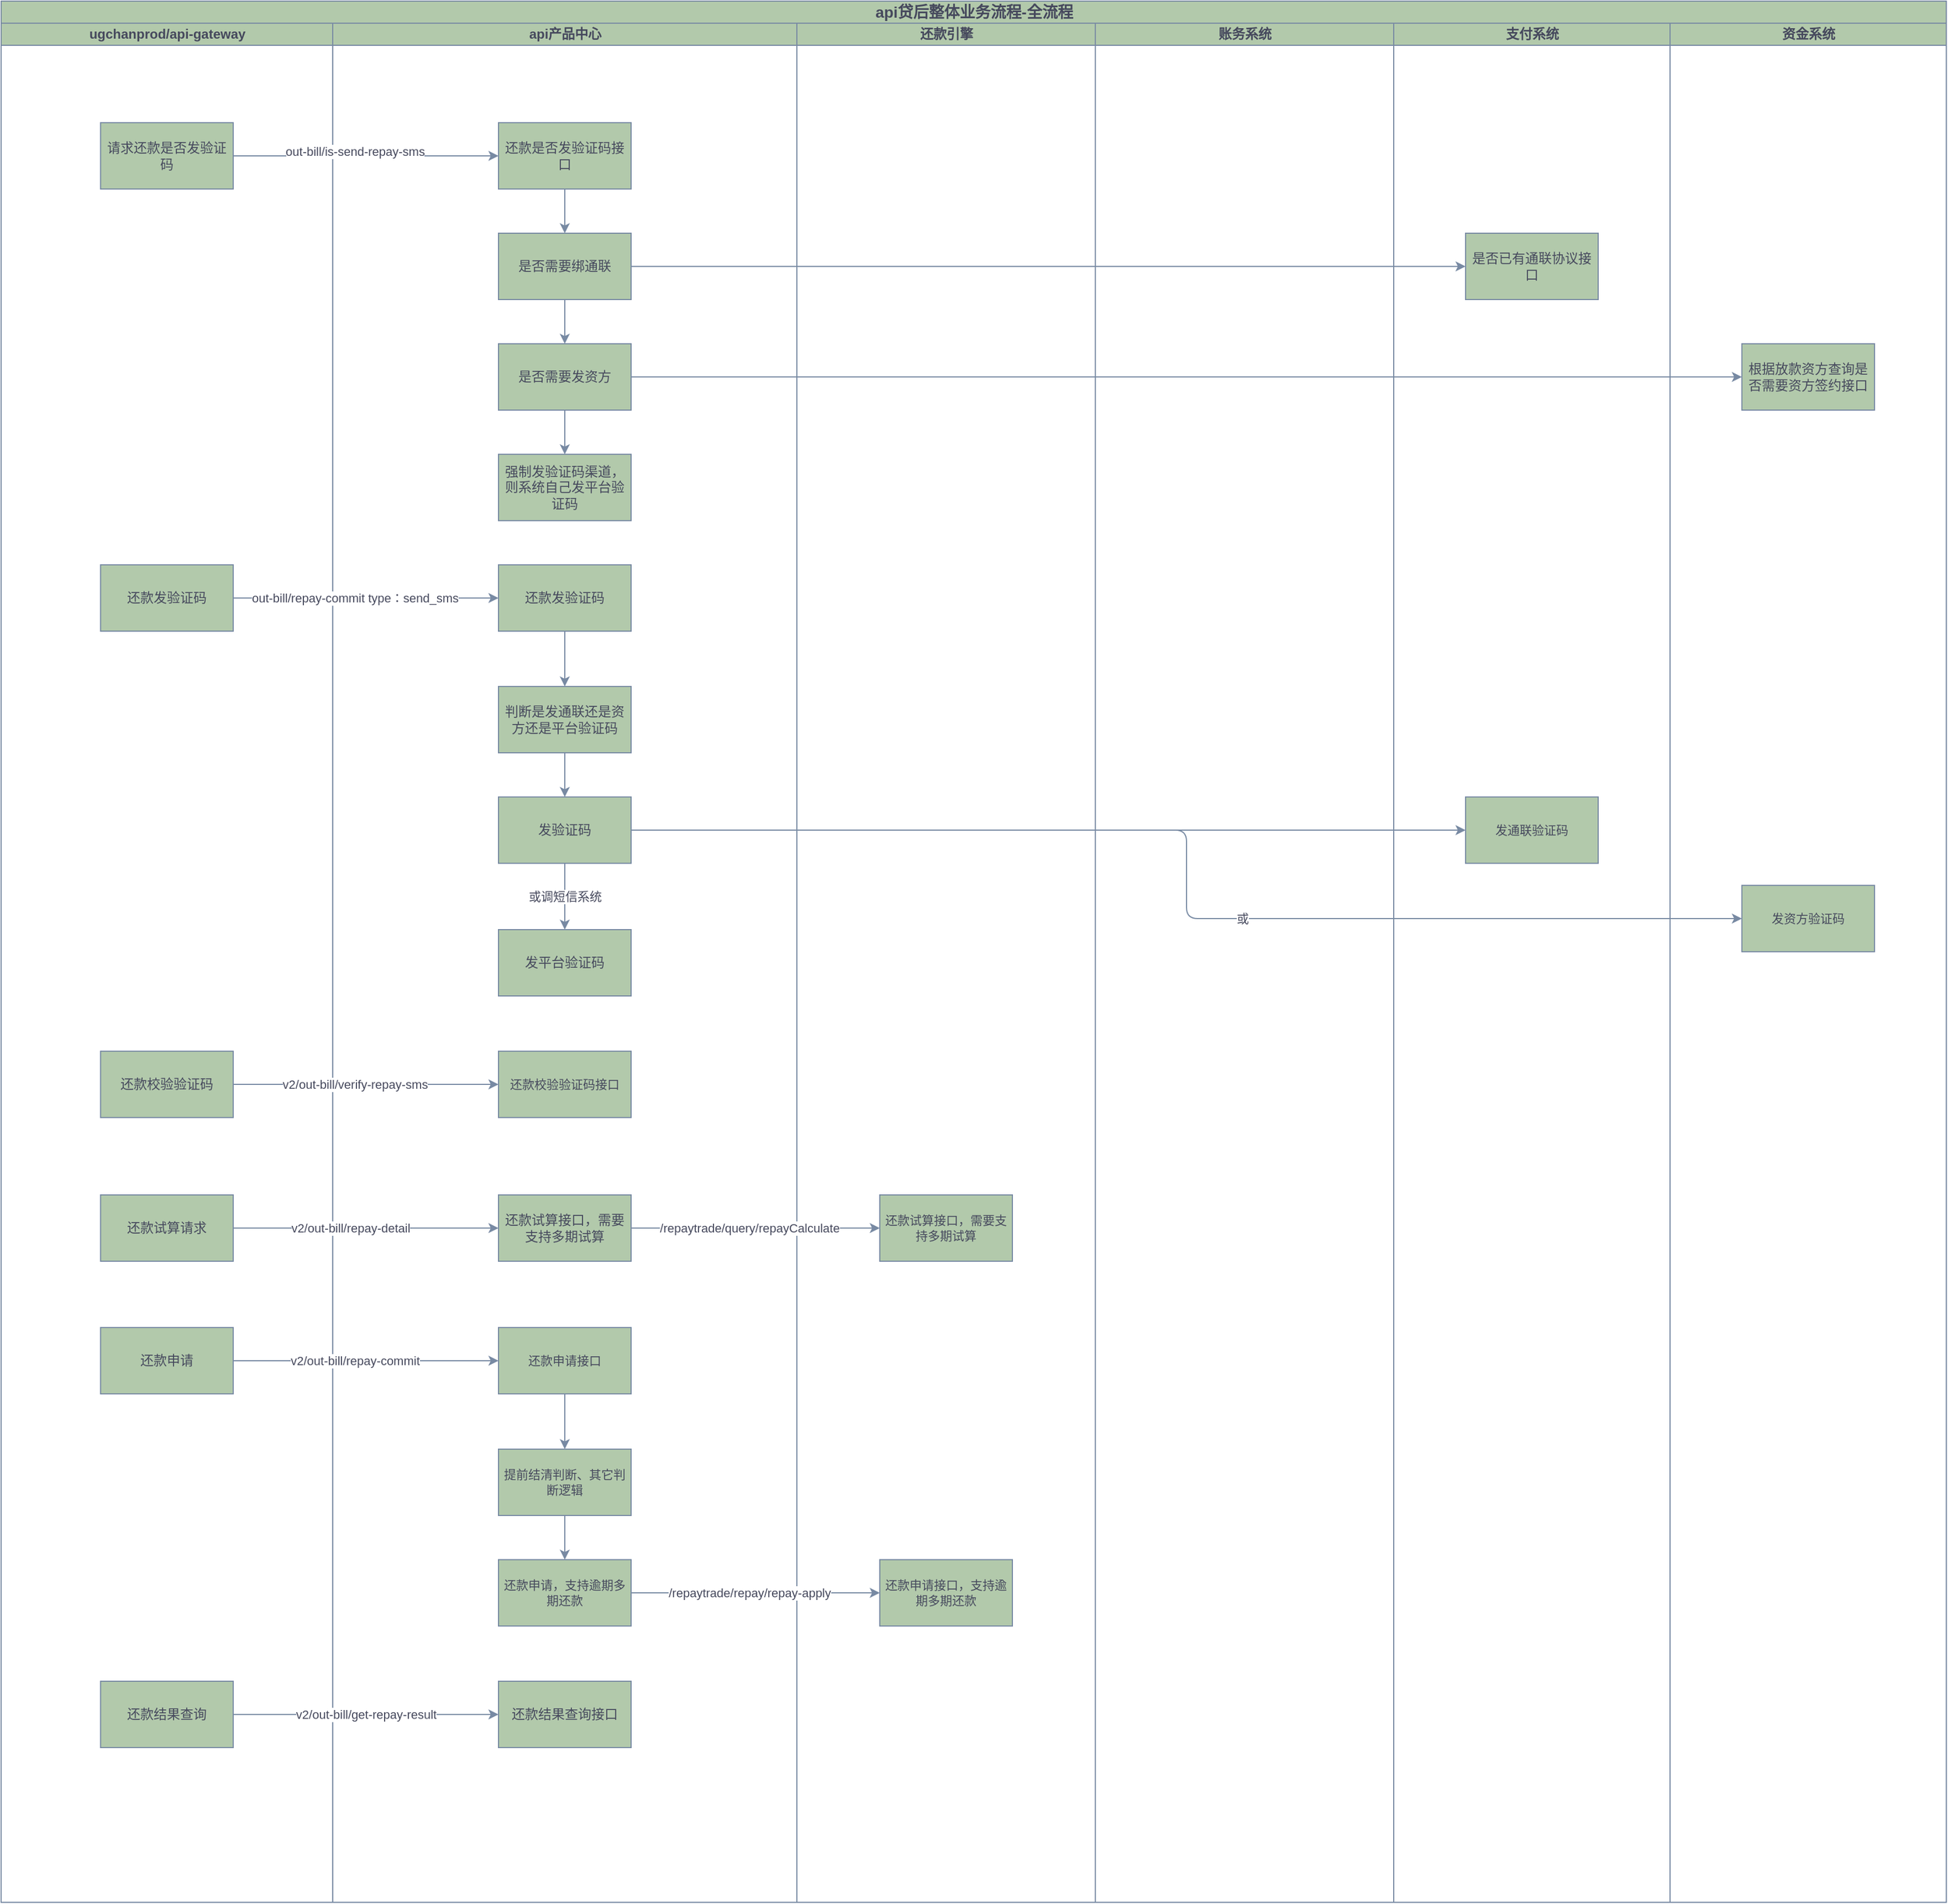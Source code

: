 <mxfile version="24.6.4" type="github">
  <diagram id="prtHgNgQTEPvFCAcTncT" name="Page-1">
    <mxGraphModel dx="1803" dy="1094" grid="1" gridSize="10" guides="1" tooltips="1" connect="1" arrows="1" fold="1" page="1" pageScale="1" pageWidth="827" pageHeight="1169" math="0" shadow="0">
      <root>
        <mxCell id="0" />
        <mxCell id="1" parent="0" />
        <mxCell id="-heLOFPa16gDdDhZMKge-1" value="&lt;font style=&quot;font-size: 14px;&quot;&gt;api贷后整体业务流程-全流程&lt;/font&gt;" style="swimlane;childLayout=stackLayout;resizeParent=1;resizeParentMax=0;startSize=20;html=1;labelBackgroundColor=none;fillColor=#B2C9AB;strokeColor=#788AA3;fontColor=#46495D;" vertex="1" parent="1">
          <mxGeometry x="150" y="130" width="1760" height="1720" as="geometry" />
        </mxCell>
        <mxCell id="-heLOFPa16gDdDhZMKge-2" value="ugchanprod/api-gateway" style="swimlane;startSize=20;html=1;labelBackgroundColor=none;fillColor=#B2C9AB;strokeColor=#788AA3;fontColor=#46495D;" vertex="1" parent="-heLOFPa16gDdDhZMKge-1">
          <mxGeometry y="20" width="300" height="1700" as="geometry" />
        </mxCell>
        <mxCell id="-heLOFPa16gDdDhZMKge-8" value="请求还款是否发验证码" style="rounded=0;whiteSpace=wrap;html=1;strokeColor=#788AA3;fontColor=#46495D;fillColor=#B2C9AB;" vertex="1" parent="-heLOFPa16gDdDhZMKge-2">
          <mxGeometry x="90" y="90" width="120" height="60" as="geometry" />
        </mxCell>
        <mxCell id="-heLOFPa16gDdDhZMKge-41" value="还款校验验证码" style="rounded=0;whiteSpace=wrap;html=1;strokeColor=#788AA3;fontColor=#46495D;fillColor=#B2C9AB;" vertex="1" parent="-heLOFPa16gDdDhZMKge-2">
          <mxGeometry x="90" y="930" width="120" height="60" as="geometry" />
        </mxCell>
        <mxCell id="-heLOFPa16gDdDhZMKge-57" value="还款试算请求" style="rounded=0;whiteSpace=wrap;html=1;strokeColor=#788AA3;fontColor=#46495D;fillColor=#B2C9AB;" vertex="1" parent="-heLOFPa16gDdDhZMKge-2">
          <mxGeometry x="90" y="1060" width="120" height="60" as="geometry" />
        </mxCell>
        <mxCell id="-heLOFPa16gDdDhZMKge-68" value="还款结果查询" style="rounded=0;whiteSpace=wrap;html=1;strokeColor=#788AA3;fontColor=#46495D;fillColor=#B2C9AB;" vertex="1" parent="-heLOFPa16gDdDhZMKge-2">
          <mxGeometry x="90" y="1500" width="120" height="60" as="geometry" />
        </mxCell>
        <mxCell id="-heLOFPa16gDdDhZMKge-3" value="api产品中心" style="swimlane;startSize=20;html=1;labelBackgroundColor=none;fillColor=#B2C9AB;strokeColor=#788AA3;fontColor=#46495D;" vertex="1" parent="-heLOFPa16gDdDhZMKge-1">
          <mxGeometry x="300" y="20" width="420" height="1700" as="geometry" />
        </mxCell>
        <mxCell id="-heLOFPa16gDdDhZMKge-12" value="" style="edgeStyle=orthogonalEdgeStyle;rounded=0;orthogonalLoop=1;jettySize=auto;html=1;strokeColor=#788AA3;fontColor=#46495D;fillColor=#B2C9AB;" edge="1" parent="-heLOFPa16gDdDhZMKge-3" source="-heLOFPa16gDdDhZMKge-9" target="-heLOFPa16gDdDhZMKge-11">
          <mxGeometry relative="1" as="geometry" />
        </mxCell>
        <mxCell id="-heLOFPa16gDdDhZMKge-9" value="还款是否发验证码接口" style="rounded=0;whiteSpace=wrap;html=1;strokeColor=#788AA3;fontColor=#46495D;fillColor=#B2C9AB;" vertex="1" parent="-heLOFPa16gDdDhZMKge-3">
          <mxGeometry x="150" y="90" width="120" height="60" as="geometry" />
        </mxCell>
        <mxCell id="-heLOFPa16gDdDhZMKge-14" value="" style="edgeStyle=orthogonalEdgeStyle;rounded=0;orthogonalLoop=1;jettySize=auto;html=1;strokeColor=#788AA3;fontColor=#46495D;fillColor=#B2C9AB;" edge="1" parent="-heLOFPa16gDdDhZMKge-3" source="-heLOFPa16gDdDhZMKge-11" target="-heLOFPa16gDdDhZMKge-13">
          <mxGeometry relative="1" as="geometry" />
        </mxCell>
        <mxCell id="-heLOFPa16gDdDhZMKge-11" value="是否需要绑通联" style="rounded=0;whiteSpace=wrap;html=1;strokeColor=#788AA3;fontColor=#46495D;fillColor=#B2C9AB;" vertex="1" parent="-heLOFPa16gDdDhZMKge-3">
          <mxGeometry x="150" y="190" width="120" height="60" as="geometry" />
        </mxCell>
        <mxCell id="-heLOFPa16gDdDhZMKge-20" value="" style="edgeStyle=orthogonalEdgeStyle;rounded=0;orthogonalLoop=1;jettySize=auto;html=1;strokeColor=#788AA3;fontColor=#46495D;fillColor=#B2C9AB;" edge="1" parent="-heLOFPa16gDdDhZMKge-3" source="-heLOFPa16gDdDhZMKge-13" target="-heLOFPa16gDdDhZMKge-19">
          <mxGeometry relative="1" as="geometry" />
        </mxCell>
        <mxCell id="-heLOFPa16gDdDhZMKge-13" value="是否需要发资方" style="rounded=0;whiteSpace=wrap;html=1;strokeColor=#788AA3;fontColor=#46495D;fillColor=#B2C9AB;" vertex="1" parent="-heLOFPa16gDdDhZMKge-3">
          <mxGeometry x="150" y="290" width="120" height="60" as="geometry" />
        </mxCell>
        <mxCell id="-heLOFPa16gDdDhZMKge-19" value="强制发验证码渠道，则系统自己发平台验证码" style="rounded=0;whiteSpace=wrap;html=1;strokeColor=#788AA3;fontColor=#46495D;fillColor=#B2C9AB;" vertex="1" parent="-heLOFPa16gDdDhZMKge-3">
          <mxGeometry x="150" y="390" width="120" height="60" as="geometry" />
        </mxCell>
        <mxCell id="-heLOFPa16gDdDhZMKge-21" value="还款发验证码" style="rounded=0;whiteSpace=wrap;html=1;strokeColor=#788AA3;fontColor=#46495D;fillColor=#B2C9AB;" vertex="1" parent="-heLOFPa16gDdDhZMKge-3">
          <mxGeometry x="-210" y="490" width="120" height="60" as="geometry" />
        </mxCell>
        <mxCell id="-heLOFPa16gDdDhZMKge-28" value="" style="edgeStyle=orthogonalEdgeStyle;shape=connector;curved=0;rounded=1;orthogonalLoop=1;jettySize=auto;html=1;strokeColor=#788AA3;strokeWidth=1;align=center;verticalAlign=middle;fontFamily=Helvetica;fontSize=11;fontColor=#46495D;labelBackgroundColor=default;endArrow=classic;fillColor=#B2C9AB;" edge="1" parent="-heLOFPa16gDdDhZMKge-3" source="-heLOFPa16gDdDhZMKge-25" target="-heLOFPa16gDdDhZMKge-27">
          <mxGeometry relative="1" as="geometry" />
        </mxCell>
        <mxCell id="-heLOFPa16gDdDhZMKge-25" value="还款发验证码" style="rounded=0;whiteSpace=wrap;html=1;strokeColor=#788AA3;fontColor=#46495D;fillColor=#B2C9AB;" vertex="1" parent="-heLOFPa16gDdDhZMKge-3">
          <mxGeometry x="150" y="490" width="120" height="60" as="geometry" />
        </mxCell>
        <mxCell id="-heLOFPa16gDdDhZMKge-30" value="" style="edgeStyle=orthogonalEdgeStyle;shape=connector;curved=0;rounded=1;orthogonalLoop=1;jettySize=auto;html=1;strokeColor=#788AA3;strokeWidth=1;align=center;verticalAlign=middle;fontFamily=Helvetica;fontSize=11;fontColor=#46495D;labelBackgroundColor=default;endArrow=classic;fillColor=#B2C9AB;" edge="1" parent="-heLOFPa16gDdDhZMKge-3" source="-heLOFPa16gDdDhZMKge-27" target="-heLOFPa16gDdDhZMKge-29">
          <mxGeometry relative="1" as="geometry" />
        </mxCell>
        <mxCell id="-heLOFPa16gDdDhZMKge-27" value="判断是发通联还是资方还是平台验证码" style="rounded=0;whiteSpace=wrap;html=1;strokeColor=#788AA3;fontColor=#46495D;fillColor=#B2C9AB;" vertex="1" parent="-heLOFPa16gDdDhZMKge-3">
          <mxGeometry x="150" y="600" width="120" height="60" as="geometry" />
        </mxCell>
        <mxCell id="-heLOFPa16gDdDhZMKge-40" value="或调短信系统" style="edgeStyle=orthogonalEdgeStyle;shape=connector;curved=0;rounded=1;orthogonalLoop=1;jettySize=auto;html=1;strokeColor=#788AA3;strokeWidth=1;align=center;verticalAlign=middle;fontFamily=Helvetica;fontSize=11;fontColor=#46495D;labelBackgroundColor=default;endArrow=classic;fillColor=#B2C9AB;" edge="1" parent="-heLOFPa16gDdDhZMKge-3" source="-heLOFPa16gDdDhZMKge-29" target="-heLOFPa16gDdDhZMKge-39">
          <mxGeometry relative="1" as="geometry" />
        </mxCell>
        <mxCell id="-heLOFPa16gDdDhZMKge-29" value="发验证码" style="rounded=0;whiteSpace=wrap;html=1;strokeColor=#788AA3;fontColor=#46495D;fillColor=#B2C9AB;" vertex="1" parent="-heLOFPa16gDdDhZMKge-3">
          <mxGeometry x="150" y="700" width="120" height="60" as="geometry" />
        </mxCell>
        <mxCell id="-heLOFPa16gDdDhZMKge-26" style="edgeStyle=orthogonalEdgeStyle;rounded=1;orthogonalLoop=1;jettySize=auto;html=1;strokeColor=#788AA3;fontColor=#46495D;fillColor=#B2C9AB;curved=0;strokeWidth=1;" edge="1" parent="-heLOFPa16gDdDhZMKge-3" source="-heLOFPa16gDdDhZMKge-21" target="-heLOFPa16gDdDhZMKge-25">
          <mxGeometry relative="1" as="geometry" />
        </mxCell>
        <mxCell id="-heLOFPa16gDdDhZMKge-31" value="out-bill/repay-commit  type：send_sms" style="edgeLabel;html=1;align=center;verticalAlign=middle;resizable=0;points=[];strokeColor=#788AA3;fontFamily=Helvetica;fontSize=11;fontColor=#46495D;labelBackgroundColor=default;fillColor=#B2C9AB;" vertex="1" connectable="0" parent="-heLOFPa16gDdDhZMKge-26">
          <mxGeometry x="-0.333" y="-1" relative="1" as="geometry">
            <mxPoint x="30" y="-1" as="offset" />
          </mxGeometry>
        </mxCell>
        <mxCell id="-heLOFPa16gDdDhZMKge-39" value="发平台验证码" style="rounded=0;whiteSpace=wrap;html=1;strokeColor=#788AA3;fontColor=#46495D;fillColor=#B2C9AB;" vertex="1" parent="-heLOFPa16gDdDhZMKge-3">
          <mxGeometry x="150" y="820" width="120" height="60" as="geometry" />
        </mxCell>
        <mxCell id="-heLOFPa16gDdDhZMKge-42" value="还款校验验证码接口" style="rounded=0;whiteSpace=wrap;html=1;strokeColor=#788AA3;fontColor=#46495D;fillColor=#B2C9AB;fontFamily=Helvetica;fontSize=11;labelBackgroundColor=none;" vertex="1" parent="-heLOFPa16gDdDhZMKge-3">
          <mxGeometry x="150" y="930" width="120" height="60" as="geometry" />
        </mxCell>
        <mxCell id="-heLOFPa16gDdDhZMKge-45" value="还款申请" style="rounded=0;whiteSpace=wrap;html=1;strokeColor=#788AA3;fontColor=#46495D;fillColor=#B2C9AB;" vertex="1" parent="-heLOFPa16gDdDhZMKge-3">
          <mxGeometry x="-210" y="1180" width="120" height="60" as="geometry" />
        </mxCell>
        <mxCell id="-heLOFPa16gDdDhZMKge-52" value="" style="edgeStyle=orthogonalEdgeStyle;shape=connector;curved=0;rounded=1;orthogonalLoop=1;jettySize=auto;html=1;strokeColor=#788AA3;strokeWidth=1;align=center;verticalAlign=middle;fontFamily=Helvetica;fontSize=11;fontColor=#46495D;labelBackgroundColor=default;endArrow=classic;fillColor=#B2C9AB;" edge="1" parent="-heLOFPa16gDdDhZMKge-3" source="-heLOFPa16gDdDhZMKge-46" target="-heLOFPa16gDdDhZMKge-51">
          <mxGeometry relative="1" as="geometry" />
        </mxCell>
        <mxCell id="-heLOFPa16gDdDhZMKge-46" value="还款申请接口" style="rounded=0;whiteSpace=wrap;html=1;strokeColor=#788AA3;fontColor=#46495D;fillColor=#B2C9AB;fontFamily=Helvetica;fontSize=11;labelBackgroundColor=none;" vertex="1" parent="-heLOFPa16gDdDhZMKge-3">
          <mxGeometry x="150" y="1180" width="120" height="60" as="geometry" />
        </mxCell>
        <mxCell id="-heLOFPa16gDdDhZMKge-54" value="" style="edgeStyle=orthogonalEdgeStyle;shape=connector;curved=0;rounded=1;orthogonalLoop=1;jettySize=auto;html=1;strokeColor=#788AA3;strokeWidth=1;align=center;verticalAlign=middle;fontFamily=Helvetica;fontSize=11;fontColor=#46495D;labelBackgroundColor=default;endArrow=classic;fillColor=#B2C9AB;" edge="1" parent="-heLOFPa16gDdDhZMKge-3" source="-heLOFPa16gDdDhZMKge-51" target="-heLOFPa16gDdDhZMKge-53">
          <mxGeometry relative="1" as="geometry" />
        </mxCell>
        <mxCell id="-heLOFPa16gDdDhZMKge-51" value="提前结清判断、其它判断逻辑" style="rounded=0;whiteSpace=wrap;html=1;strokeColor=#788AA3;fontColor=#46495D;fillColor=#B2C9AB;fontFamily=Helvetica;fontSize=11;labelBackgroundColor=none;" vertex="1" parent="-heLOFPa16gDdDhZMKge-3">
          <mxGeometry x="150" y="1290" width="120" height="60" as="geometry" />
        </mxCell>
        <mxCell id="-heLOFPa16gDdDhZMKge-53" value="还款申请，支持逾期多期还款" style="rounded=0;whiteSpace=wrap;html=1;strokeColor=#788AA3;fontColor=#46495D;fillColor=#B2C9AB;fontFamily=Helvetica;fontSize=11;labelBackgroundColor=none;" vertex="1" parent="-heLOFPa16gDdDhZMKge-3">
          <mxGeometry x="150" y="1390" width="120" height="60" as="geometry" />
        </mxCell>
        <mxCell id="-heLOFPa16gDdDhZMKge-47" style="edgeStyle=orthogonalEdgeStyle;shape=connector;curved=0;rounded=1;orthogonalLoop=1;jettySize=auto;html=1;strokeColor=#788AA3;strokeWidth=1;align=center;verticalAlign=middle;fontFamily=Helvetica;fontSize=11;fontColor=#46495D;labelBackgroundColor=default;endArrow=classic;fillColor=#B2C9AB;" edge="1" parent="-heLOFPa16gDdDhZMKge-3" source="-heLOFPa16gDdDhZMKge-45" target="-heLOFPa16gDdDhZMKge-46">
          <mxGeometry relative="1" as="geometry" />
        </mxCell>
        <mxCell id="-heLOFPa16gDdDhZMKge-48" value="v2/out-bill/repay-commit" style="edgeLabel;html=1;align=center;verticalAlign=middle;resizable=0;points=[];strokeColor=#788AA3;fontFamily=Helvetica;fontSize=11;fontColor=#46495D;labelBackgroundColor=default;fillColor=#B2C9AB;" vertex="1" connectable="0" parent="-heLOFPa16gDdDhZMKge-47">
          <mxGeometry x="-0.308" y="-1" relative="1" as="geometry">
            <mxPoint x="27" y="-1" as="offset" />
          </mxGeometry>
        </mxCell>
        <mxCell id="-heLOFPa16gDdDhZMKge-60" value="还款试算接口，需要支持多期试算" style="rounded=0;whiteSpace=wrap;html=1;strokeColor=#788AA3;fontColor=#46495D;fillColor=#B2C9AB;" vertex="1" parent="-heLOFPa16gDdDhZMKge-3">
          <mxGeometry x="150" y="1060" width="120" height="60" as="geometry" />
        </mxCell>
        <mxCell id="-heLOFPa16gDdDhZMKge-69" value="还款结果查询接口" style="rounded=0;whiteSpace=wrap;html=1;strokeColor=#788AA3;fontColor=#46495D;fillColor=#B2C9AB;" vertex="1" parent="-heLOFPa16gDdDhZMKge-3">
          <mxGeometry x="150" y="1500" width="120" height="60" as="geometry" />
        </mxCell>
        <mxCell id="-heLOFPa16gDdDhZMKge-4" value="还款引擎" style="swimlane;startSize=20;html=1;labelBackgroundColor=none;fillColor=#B2C9AB;strokeColor=#788AA3;fontColor=#46495D;" vertex="1" parent="-heLOFPa16gDdDhZMKge-1">
          <mxGeometry x="720" y="20" width="270" height="1700" as="geometry" />
        </mxCell>
        <mxCell id="-heLOFPa16gDdDhZMKge-49" value="还款申请接口，支持逾期多期还款" style="rounded=0;whiteSpace=wrap;html=1;strokeColor=#788AA3;fontColor=#46495D;fillColor=#B2C9AB;fontFamily=Helvetica;fontSize=11;labelBackgroundColor=none;" vertex="1" parent="-heLOFPa16gDdDhZMKge-4">
          <mxGeometry x="75" y="1390" width="120" height="60" as="geometry" />
        </mxCell>
        <mxCell id="-heLOFPa16gDdDhZMKge-63" value="还款试算接口，需要支持多期试算" style="rounded=0;whiteSpace=wrap;html=1;strokeColor=#788AA3;fontColor=#46495D;fillColor=#B2C9AB;fontFamily=Helvetica;fontSize=11;labelBackgroundColor=none;" vertex="1" parent="-heLOFPa16gDdDhZMKge-4">
          <mxGeometry x="75" y="1060" width="120" height="60" as="geometry" />
        </mxCell>
        <mxCell id="-heLOFPa16gDdDhZMKge-5" value="账务系统" style="swimlane;startSize=20;html=1;labelBackgroundColor=none;fillColor=#B2C9AB;strokeColor=#788AA3;fontColor=#46495D;" vertex="1" parent="-heLOFPa16gDdDhZMKge-1">
          <mxGeometry x="990" y="20" width="270" height="1700" as="geometry" />
        </mxCell>
        <mxCell id="-heLOFPa16gDdDhZMKge-6" value="支付系统" style="swimlane;startSize=20;html=1;labelBackgroundColor=none;fillColor=#B2C9AB;strokeColor=#788AA3;fontColor=#46495D;" vertex="1" parent="-heLOFPa16gDdDhZMKge-1">
          <mxGeometry x="1260" y="20" width="250" height="1700" as="geometry" />
        </mxCell>
        <mxCell id="-heLOFPa16gDdDhZMKge-15" value="是否已有通联协议接口" style="rounded=0;whiteSpace=wrap;html=1;strokeColor=#788AA3;fontColor=#46495D;fillColor=#B2C9AB;" vertex="1" parent="-heLOFPa16gDdDhZMKge-6">
          <mxGeometry x="65" y="190" width="120" height="60" as="geometry" />
        </mxCell>
        <mxCell id="-heLOFPa16gDdDhZMKge-32" value="发通联验证码" style="rounded=0;whiteSpace=wrap;html=1;strokeColor=#788AA3;fontColor=#46495D;fillColor=#B2C9AB;fontFamily=Helvetica;fontSize=11;labelBackgroundColor=none;" vertex="1" parent="-heLOFPa16gDdDhZMKge-6">
          <mxGeometry x="65" y="700" width="120" height="60" as="geometry" />
        </mxCell>
        <mxCell id="-heLOFPa16gDdDhZMKge-7" value="资金系统" style="swimlane;startSize=20;html=1;labelBackgroundColor=none;fillColor=#B2C9AB;strokeColor=#788AA3;fontColor=#46495D;" vertex="1" parent="-heLOFPa16gDdDhZMKge-1">
          <mxGeometry x="1510" y="20" width="250" height="1700" as="geometry" />
        </mxCell>
        <mxCell id="-heLOFPa16gDdDhZMKge-17" value="根据放款资方查询是否需要资方签约接口" style="rounded=0;whiteSpace=wrap;html=1;strokeColor=#788AA3;fontColor=#46495D;fillColor=#B2C9AB;" vertex="1" parent="-heLOFPa16gDdDhZMKge-7">
          <mxGeometry x="65" y="290" width="120" height="60" as="geometry" />
        </mxCell>
        <mxCell id="-heLOFPa16gDdDhZMKge-34" value="发资方验证码" style="rounded=0;whiteSpace=wrap;html=1;strokeColor=#788AA3;fontColor=#46495D;fillColor=#B2C9AB;fontFamily=Helvetica;fontSize=11;labelBackgroundColor=none;" vertex="1" parent="-heLOFPa16gDdDhZMKge-7">
          <mxGeometry x="65" y="780" width="120" height="60" as="geometry" />
        </mxCell>
        <mxCell id="-heLOFPa16gDdDhZMKge-10" style="edgeStyle=orthogonalEdgeStyle;rounded=0;orthogonalLoop=1;jettySize=auto;html=1;strokeColor=#788AA3;fontColor=#46495D;fillColor=#B2C9AB;" edge="1" parent="-heLOFPa16gDdDhZMKge-1" source="-heLOFPa16gDdDhZMKge-8" target="-heLOFPa16gDdDhZMKge-9">
          <mxGeometry relative="1" as="geometry" />
        </mxCell>
        <mxCell id="-heLOFPa16gDdDhZMKge-22" value="out-bill/is-send-repay-sms" style="edgeLabel;html=1;align=center;verticalAlign=middle;resizable=0;points=[];strokeColor=#788AA3;fontColor=#46495D;fillColor=#B2C9AB;" vertex="1" connectable="0" parent="-heLOFPa16gDdDhZMKge-10">
          <mxGeometry x="-0.083" y="4" relative="1" as="geometry">
            <mxPoint as="offset" />
          </mxGeometry>
        </mxCell>
        <mxCell id="-heLOFPa16gDdDhZMKge-16" style="edgeStyle=orthogonalEdgeStyle;rounded=0;orthogonalLoop=1;jettySize=auto;html=1;strokeColor=#788AA3;fontColor=#46495D;fillColor=#B2C9AB;" edge="1" parent="-heLOFPa16gDdDhZMKge-1" source="-heLOFPa16gDdDhZMKge-11" target="-heLOFPa16gDdDhZMKge-15">
          <mxGeometry relative="1" as="geometry" />
        </mxCell>
        <mxCell id="-heLOFPa16gDdDhZMKge-18" style="edgeStyle=orthogonalEdgeStyle;rounded=0;orthogonalLoop=1;jettySize=auto;html=1;strokeColor=#788AA3;fontColor=#46495D;fillColor=#B2C9AB;" edge="1" parent="-heLOFPa16gDdDhZMKge-1" source="-heLOFPa16gDdDhZMKge-13" target="-heLOFPa16gDdDhZMKge-17">
          <mxGeometry relative="1" as="geometry" />
        </mxCell>
        <mxCell id="-heLOFPa16gDdDhZMKge-36" style="edgeStyle=orthogonalEdgeStyle;shape=connector;curved=0;rounded=1;orthogonalLoop=1;jettySize=auto;html=1;entryX=0;entryY=0.5;entryDx=0;entryDy=0;strokeColor=#788AA3;strokeWidth=1;align=center;verticalAlign=middle;fontFamily=Helvetica;fontSize=11;fontColor=#46495D;labelBackgroundColor=default;endArrow=classic;fillColor=#B2C9AB;" edge="1" parent="-heLOFPa16gDdDhZMKge-1" source="-heLOFPa16gDdDhZMKge-29" target="-heLOFPa16gDdDhZMKge-32">
          <mxGeometry relative="1" as="geometry" />
        </mxCell>
        <mxCell id="-heLOFPa16gDdDhZMKge-37" style="edgeStyle=orthogonalEdgeStyle;shape=connector;curved=0;rounded=1;orthogonalLoop=1;jettySize=auto;html=1;entryX=0;entryY=0.5;entryDx=0;entryDy=0;strokeColor=#788AA3;strokeWidth=1;align=center;verticalAlign=middle;fontFamily=Helvetica;fontSize=11;fontColor=#46495D;labelBackgroundColor=default;endArrow=classic;fillColor=#B2C9AB;" edge="1" parent="-heLOFPa16gDdDhZMKge-1" source="-heLOFPa16gDdDhZMKge-29" target="-heLOFPa16gDdDhZMKge-34">
          <mxGeometry relative="1" as="geometry" />
        </mxCell>
        <mxCell id="-heLOFPa16gDdDhZMKge-38" value="或" style="edgeLabel;html=1;align=center;verticalAlign=middle;resizable=0;points=[];strokeColor=#788AA3;fontFamily=Helvetica;fontSize=11;fontColor=#46495D;labelBackgroundColor=default;fillColor=#B2C9AB;" vertex="1" connectable="0" parent="-heLOFPa16gDdDhZMKge-37">
          <mxGeometry x="0.167" relative="1" as="geometry">
            <mxPoint as="offset" />
          </mxGeometry>
        </mxCell>
        <mxCell id="-heLOFPa16gDdDhZMKge-43" style="edgeStyle=orthogonalEdgeStyle;shape=connector;curved=0;rounded=1;orthogonalLoop=1;jettySize=auto;html=1;strokeColor=#788AA3;strokeWidth=1;align=center;verticalAlign=middle;fontFamily=Helvetica;fontSize=11;fontColor=#46495D;labelBackgroundColor=default;endArrow=classic;fillColor=#B2C9AB;" edge="1" parent="-heLOFPa16gDdDhZMKge-1" source="-heLOFPa16gDdDhZMKge-41" target="-heLOFPa16gDdDhZMKge-42">
          <mxGeometry relative="1" as="geometry" />
        </mxCell>
        <mxCell id="-heLOFPa16gDdDhZMKge-44" value="v2/out-bill/verify-repay-sms" style="edgeLabel;html=1;align=center;verticalAlign=middle;resizable=0;points=[];strokeColor=#788AA3;fontFamily=Helvetica;fontSize=11;fontColor=#46495D;labelBackgroundColor=default;fillColor=#B2C9AB;" vertex="1" connectable="0" parent="-heLOFPa16gDdDhZMKge-43">
          <mxGeometry x="-0.225" y="2" relative="1" as="geometry">
            <mxPoint x="17" y="2" as="offset" />
          </mxGeometry>
        </mxCell>
        <mxCell id="-heLOFPa16gDdDhZMKge-61" style="edgeStyle=orthogonalEdgeStyle;shape=connector;curved=0;rounded=1;orthogonalLoop=1;jettySize=auto;html=1;entryX=0;entryY=0.5;entryDx=0;entryDy=0;strokeColor=#788AA3;strokeWidth=1;align=center;verticalAlign=middle;fontFamily=Helvetica;fontSize=11;fontColor=#46495D;labelBackgroundColor=default;endArrow=classic;fillColor=#B2C9AB;" edge="1" parent="-heLOFPa16gDdDhZMKge-1" source="-heLOFPa16gDdDhZMKge-57" target="-heLOFPa16gDdDhZMKge-60">
          <mxGeometry relative="1" as="geometry" />
        </mxCell>
        <mxCell id="-heLOFPa16gDdDhZMKge-62" value="v2/out-bill/repay-detail" style="edgeLabel;html=1;align=center;verticalAlign=middle;resizable=0;points=[];strokeColor=#788AA3;fontFamily=Helvetica;fontSize=11;fontColor=#46495D;labelBackgroundColor=default;fillColor=#B2C9AB;" vertex="1" connectable="0" parent="-heLOFPa16gDdDhZMKge-61">
          <mxGeometry x="-0.117" relative="1" as="geometry">
            <mxPoint as="offset" />
          </mxGeometry>
        </mxCell>
        <mxCell id="-heLOFPa16gDdDhZMKge-64" style="edgeStyle=orthogonalEdgeStyle;shape=connector;curved=0;rounded=1;orthogonalLoop=1;jettySize=auto;html=1;strokeColor=#788AA3;strokeWidth=1;align=center;verticalAlign=middle;fontFamily=Helvetica;fontSize=11;fontColor=#46495D;labelBackgroundColor=default;endArrow=classic;fillColor=#B2C9AB;" edge="1" parent="-heLOFPa16gDdDhZMKge-1" source="-heLOFPa16gDdDhZMKge-60" target="-heLOFPa16gDdDhZMKge-63">
          <mxGeometry relative="1" as="geometry" />
        </mxCell>
        <mxCell id="-heLOFPa16gDdDhZMKge-65" value="/repaytrade/query/repayCalculate" style="edgeLabel;html=1;align=center;verticalAlign=middle;resizable=0;points=[];strokeColor=#788AA3;fontFamily=Helvetica;fontSize=11;fontColor=#46495D;labelBackgroundColor=default;fillColor=#B2C9AB;" vertex="1" connectable="0" parent="-heLOFPa16gDdDhZMKge-64">
          <mxGeometry x="-0.227" y="-2" relative="1" as="geometry">
            <mxPoint x="20" y="-2" as="offset" />
          </mxGeometry>
        </mxCell>
        <mxCell id="-heLOFPa16gDdDhZMKge-66" style="edgeStyle=orthogonalEdgeStyle;shape=connector;curved=0;rounded=1;orthogonalLoop=1;jettySize=auto;html=1;entryX=0;entryY=0.5;entryDx=0;entryDy=0;strokeColor=#788AA3;strokeWidth=1;align=center;verticalAlign=middle;fontFamily=Helvetica;fontSize=11;fontColor=#46495D;labelBackgroundColor=default;endArrow=classic;fillColor=#B2C9AB;" edge="1" parent="-heLOFPa16gDdDhZMKge-1" source="-heLOFPa16gDdDhZMKge-53" target="-heLOFPa16gDdDhZMKge-49">
          <mxGeometry relative="1" as="geometry" />
        </mxCell>
        <mxCell id="-heLOFPa16gDdDhZMKge-67" value="/repaytrade/repay/repay-apply" style="edgeLabel;html=1;align=center;verticalAlign=middle;resizable=0;points=[];strokeColor=#788AA3;fontFamily=Helvetica;fontSize=11;fontColor=#46495D;labelBackgroundColor=default;fillColor=#B2C9AB;" vertex="1" connectable="0" parent="-heLOFPa16gDdDhZMKge-66">
          <mxGeometry x="-0.191" y="3" relative="1" as="geometry">
            <mxPoint x="16" y="3" as="offset" />
          </mxGeometry>
        </mxCell>
        <mxCell id="-heLOFPa16gDdDhZMKge-70" style="edgeStyle=orthogonalEdgeStyle;shape=connector;curved=0;rounded=1;orthogonalLoop=1;jettySize=auto;html=1;entryX=0;entryY=0.5;entryDx=0;entryDy=0;strokeColor=#788AA3;strokeWidth=1;align=center;verticalAlign=middle;fontFamily=Helvetica;fontSize=11;fontColor=#46495D;labelBackgroundColor=default;endArrow=classic;fillColor=#B2C9AB;" edge="1" parent="-heLOFPa16gDdDhZMKge-1" source="-heLOFPa16gDdDhZMKge-68" target="-heLOFPa16gDdDhZMKge-69">
          <mxGeometry relative="1" as="geometry" />
        </mxCell>
        <mxCell id="-heLOFPa16gDdDhZMKge-71" value="v2/out-bill/get-repay-result" style="edgeLabel;html=1;align=center;verticalAlign=middle;resizable=0;points=[];strokeColor=#788AA3;fontFamily=Helvetica;fontSize=11;fontColor=#46495D;labelBackgroundColor=default;fillColor=#B2C9AB;" vertex="1" connectable="0" parent="-heLOFPa16gDdDhZMKge-70">
          <mxGeometry x="0.117" relative="1" as="geometry">
            <mxPoint x="-14" as="offset" />
          </mxGeometry>
        </mxCell>
      </root>
    </mxGraphModel>
  </diagram>
</mxfile>
